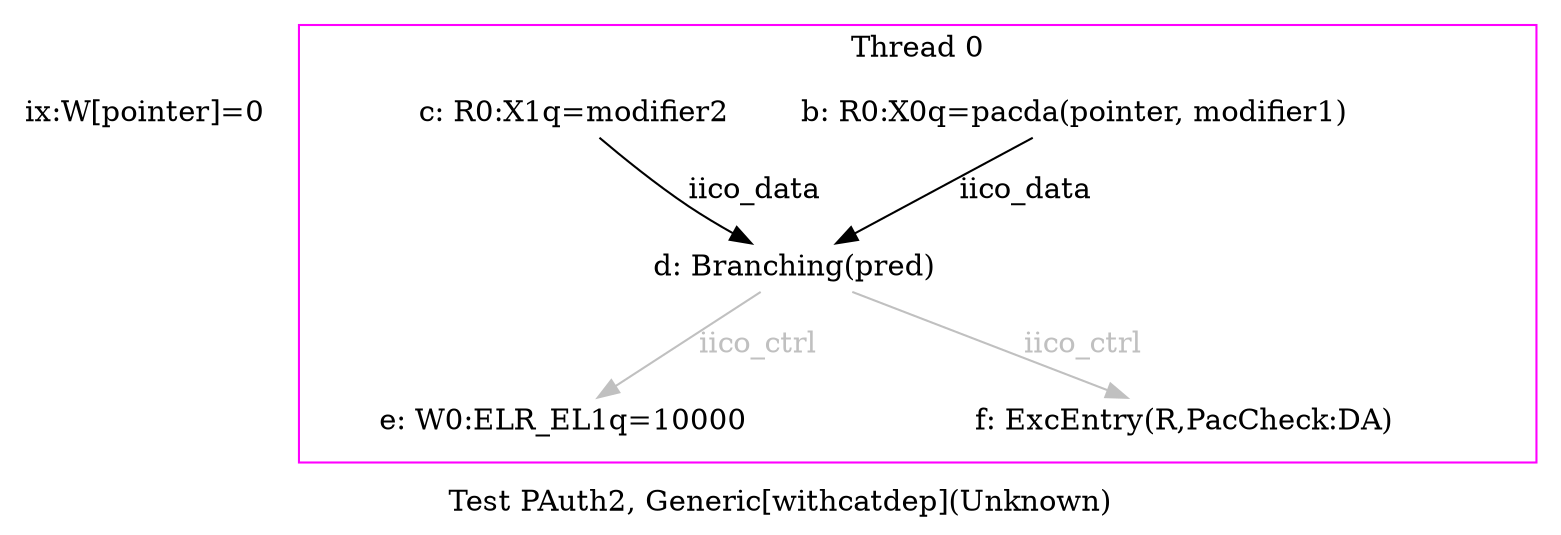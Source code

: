 digraph G {


/* legend */
label="Test PAuth2, Generic[withcatdep](Unknown)";


/* init events */
eiid0 [label="ix:W[pointer]=0", shape="none", fixedsize="false", height="0.194444", width="1.166667"];

/* the unlocked events */
subgraph cluster_proc0 { rank=sink; label = "Thread 0"; color=magenta; shape=box;
eiid1 [label="b: R0:X0q=pacda(pointer, modifier1)", shape="none", fixedsize="false", height="0.194444", width="1.555556"];
eiid2 [label="c: R0:X1q=modifier2", shape="none", fixedsize="false", height="0.194444", width="1.555556"];
eiid3 [label="d: Branching(pred)", shape="none", fixedsize="false", height="0.194444", width="2.916667"];
eiid4 [label="e: W0:ELR_EL1q=10000", shape="none", fixedsize="false", height="0.194444", width="3.305556"];
eiid5 [label="f: ExcEntry(R,PacCheck:DA)", shape="none", fixedsize="false", height="0.194444", width="4.472222"];
}

/* the intra_causality_data edges */

eiid1 -> eiid3 [label="iico_data", color="black", fontcolor="black"];
eiid2 -> eiid3 [label="iico_data", color="black", fontcolor="black"];

/* the intra_causality_control edges */
eiid3 -> eiid4 [label="iico_ctrl", color="grey", fontcolor="grey"];
eiid3 -> eiid5 [label="iico_ctrl", color="grey", fontcolor="grey"];

/* the poi edges */
/* the rfmap edges */


/* The viewed-before edges */
}

